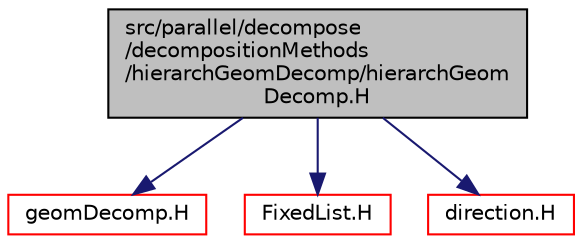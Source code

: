 digraph "src/parallel/decompose/decompositionMethods/hierarchGeomDecomp/hierarchGeomDecomp.H"
{
  bgcolor="transparent";
  edge [fontname="Helvetica",fontsize="10",labelfontname="Helvetica",labelfontsize="10"];
  node [fontname="Helvetica",fontsize="10",shape=record];
  Node1 [label="src/parallel/decompose\l/decompositionMethods\l/hierarchGeomDecomp/hierarchGeom\lDecomp.H",height=0.2,width=0.4,color="black", fillcolor="grey75", style="filled", fontcolor="black"];
  Node1 -> Node2 [color="midnightblue",fontsize="10",style="solid",fontname="Helvetica"];
  Node2 [label="geomDecomp.H",height=0.2,width=0.4,color="red",URL="$a09287.html"];
  Node1 -> Node3 [color="midnightblue",fontsize="10",style="solid",fontname="Helvetica"];
  Node3 [label="FixedList.H",height=0.2,width=0.4,color="red",URL="$a07793.html"];
  Node1 -> Node4 [color="midnightblue",fontsize="10",style="solid",fontname="Helvetica"];
  Node4 [label="direction.H",height=0.2,width=0.4,color="red",URL="$a08995.html",tooltip="Direction is an 8-bit unsigned integer type used to represent the Cartesian directions etc..."];
}

